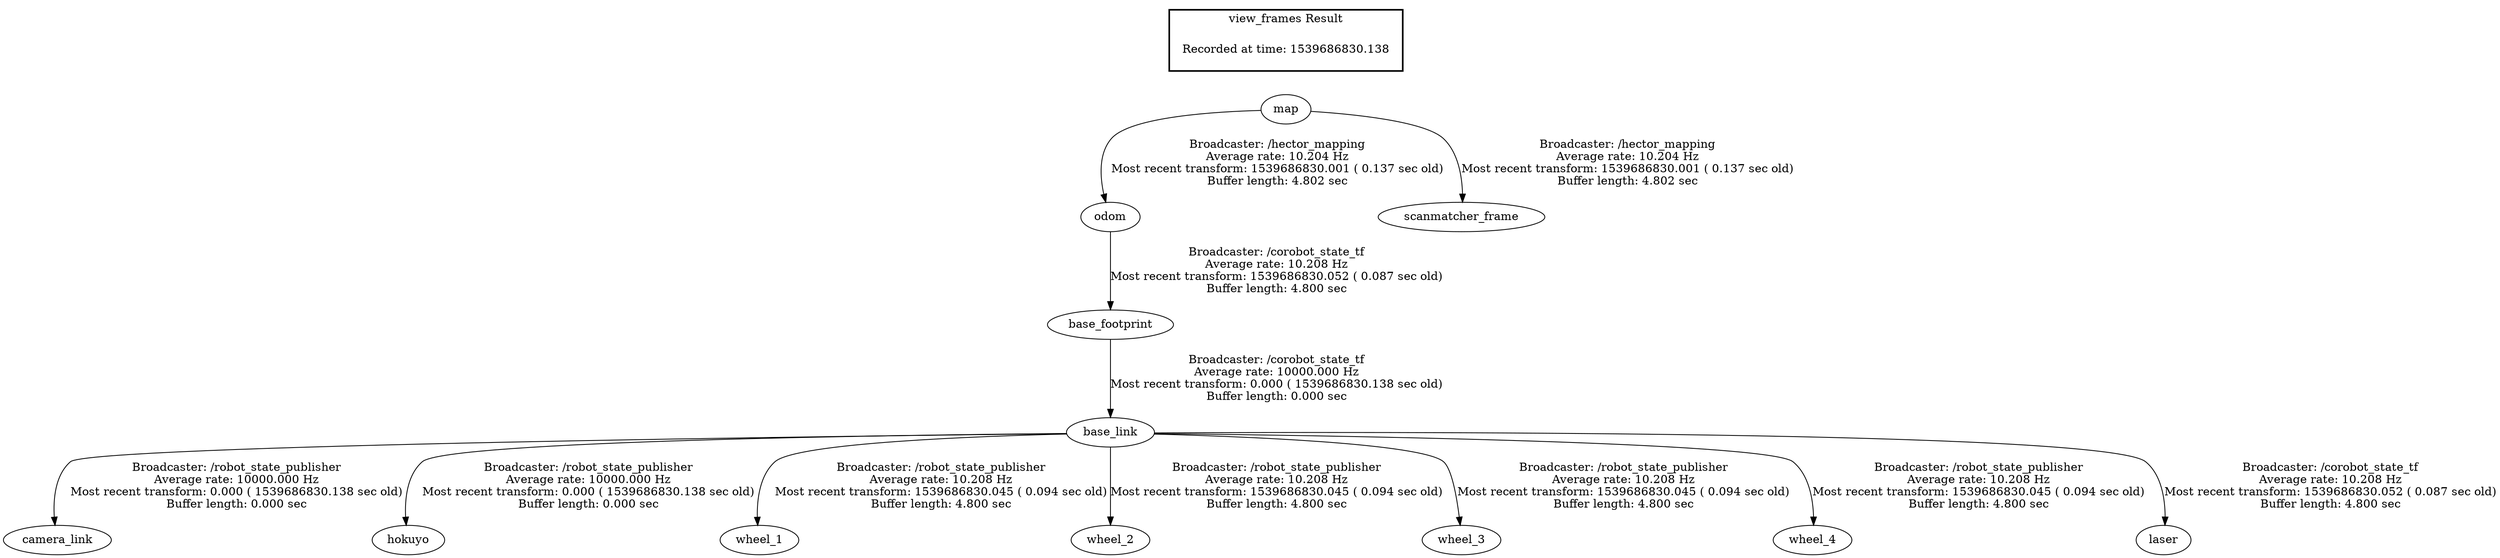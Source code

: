 digraph G {
"base_footprint" -> "base_link"[label="Broadcaster: /corobot_state_tf\nAverage rate: 10000.000 Hz\nMost recent transform: 0.000 ( 1539686830.138 sec old)\nBuffer length: 0.000 sec\n"];
"odom" -> "base_footprint"[label="Broadcaster: /corobot_state_tf\nAverage rate: 10.208 Hz\nMost recent transform: 1539686830.052 ( 0.087 sec old)\nBuffer length: 4.800 sec\n"];
"base_link" -> "camera_link"[label="Broadcaster: /robot_state_publisher\nAverage rate: 10000.000 Hz\nMost recent transform: 0.000 ( 1539686830.138 sec old)\nBuffer length: 0.000 sec\n"];
"base_link" -> "hokuyo"[label="Broadcaster: /robot_state_publisher\nAverage rate: 10000.000 Hz\nMost recent transform: 0.000 ( 1539686830.138 sec old)\nBuffer length: 0.000 sec\n"];
"base_link" -> "wheel_1"[label="Broadcaster: /robot_state_publisher\nAverage rate: 10.208 Hz\nMost recent transform: 1539686830.045 ( 0.094 sec old)\nBuffer length: 4.800 sec\n"];
"base_link" -> "wheel_2"[label="Broadcaster: /robot_state_publisher\nAverage rate: 10.208 Hz\nMost recent transform: 1539686830.045 ( 0.094 sec old)\nBuffer length: 4.800 sec\n"];
"base_link" -> "wheel_3"[label="Broadcaster: /robot_state_publisher\nAverage rate: 10.208 Hz\nMost recent transform: 1539686830.045 ( 0.094 sec old)\nBuffer length: 4.800 sec\n"];
"base_link" -> "wheel_4"[label="Broadcaster: /robot_state_publisher\nAverage rate: 10.208 Hz\nMost recent transform: 1539686830.045 ( 0.094 sec old)\nBuffer length: 4.800 sec\n"];
"base_link" -> "laser"[label="Broadcaster: /corobot_state_tf\nAverage rate: 10.208 Hz\nMost recent transform: 1539686830.052 ( 0.087 sec old)\nBuffer length: 4.800 sec\n"];
"map" -> "odom"[label="Broadcaster: /hector_mapping\nAverage rate: 10.204 Hz\nMost recent transform: 1539686830.001 ( 0.137 sec old)\nBuffer length: 4.802 sec\n"];
"map" -> "scanmatcher_frame"[label="Broadcaster: /hector_mapping\nAverage rate: 10.204 Hz\nMost recent transform: 1539686830.001 ( 0.137 sec old)\nBuffer length: 4.802 sec\n"];
edge [style=invis];
 subgraph cluster_legend { style=bold; color=black; label ="view_frames Result";
"Recorded at time: 1539686830.138"[ shape=plaintext ] ;
 }->"map";
}